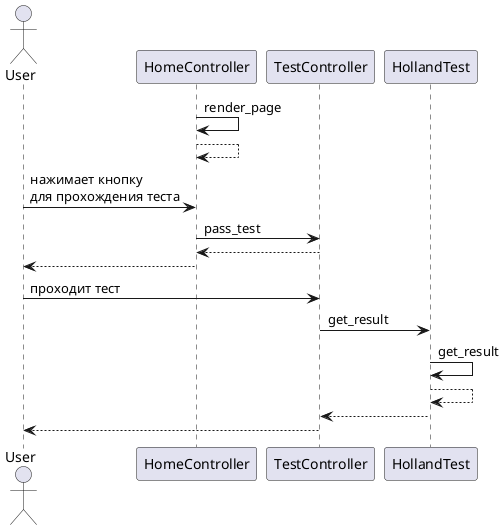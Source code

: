 @startuml
'https://plantuml.com/class-diagram

actor User
HomeController -> HomeController: render_page
HomeController --> HomeController

User -> HomeController: нажимает кнопку \nдля прохождения теста
HomeController -> TestController: pass_test
HomeController <-- TestController:
User <-- HomeController

User -> TestController: проходит тест
TestController -> HollandTest: get_result
HollandTest -> HollandTest: get_result
HollandTest --> HollandTest
TestController <-- HollandTest
User <-- TestController
@enduml